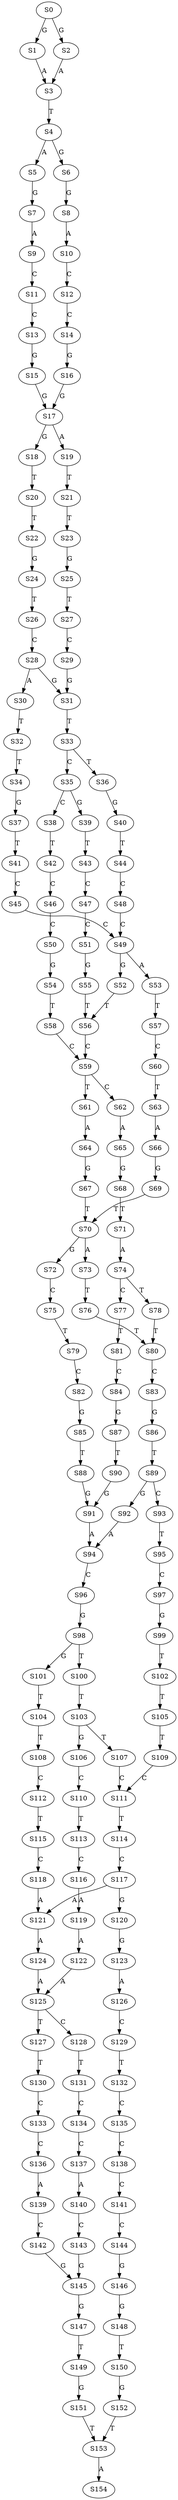 strict digraph  {
	S0 -> S1 [ label = G ];
	S0 -> S2 [ label = G ];
	S1 -> S3 [ label = A ];
	S2 -> S3 [ label = A ];
	S3 -> S4 [ label = T ];
	S4 -> S5 [ label = A ];
	S4 -> S6 [ label = G ];
	S5 -> S7 [ label = G ];
	S6 -> S8 [ label = G ];
	S7 -> S9 [ label = A ];
	S8 -> S10 [ label = A ];
	S9 -> S11 [ label = C ];
	S10 -> S12 [ label = C ];
	S11 -> S13 [ label = C ];
	S12 -> S14 [ label = C ];
	S13 -> S15 [ label = G ];
	S14 -> S16 [ label = G ];
	S15 -> S17 [ label = G ];
	S16 -> S17 [ label = G ];
	S17 -> S18 [ label = G ];
	S17 -> S19 [ label = A ];
	S18 -> S20 [ label = T ];
	S19 -> S21 [ label = T ];
	S20 -> S22 [ label = T ];
	S21 -> S23 [ label = T ];
	S22 -> S24 [ label = G ];
	S23 -> S25 [ label = G ];
	S24 -> S26 [ label = T ];
	S25 -> S27 [ label = T ];
	S26 -> S28 [ label = C ];
	S27 -> S29 [ label = C ];
	S28 -> S30 [ label = A ];
	S28 -> S31 [ label = G ];
	S29 -> S31 [ label = G ];
	S30 -> S32 [ label = T ];
	S31 -> S33 [ label = T ];
	S32 -> S34 [ label = T ];
	S33 -> S35 [ label = C ];
	S33 -> S36 [ label = T ];
	S34 -> S37 [ label = G ];
	S35 -> S38 [ label = C ];
	S35 -> S39 [ label = G ];
	S36 -> S40 [ label = G ];
	S37 -> S41 [ label = T ];
	S38 -> S42 [ label = T ];
	S39 -> S43 [ label = T ];
	S40 -> S44 [ label = T ];
	S41 -> S45 [ label = C ];
	S42 -> S46 [ label = C ];
	S43 -> S47 [ label = C ];
	S44 -> S48 [ label = C ];
	S45 -> S49 [ label = C ];
	S46 -> S50 [ label = C ];
	S47 -> S51 [ label = C ];
	S48 -> S49 [ label = C ];
	S49 -> S52 [ label = G ];
	S49 -> S53 [ label = A ];
	S50 -> S54 [ label = G ];
	S51 -> S55 [ label = G ];
	S52 -> S56 [ label = T ];
	S53 -> S57 [ label = T ];
	S54 -> S58 [ label = T ];
	S55 -> S56 [ label = T ];
	S56 -> S59 [ label = C ];
	S57 -> S60 [ label = C ];
	S58 -> S59 [ label = C ];
	S59 -> S61 [ label = T ];
	S59 -> S62 [ label = C ];
	S60 -> S63 [ label = T ];
	S61 -> S64 [ label = A ];
	S62 -> S65 [ label = A ];
	S63 -> S66 [ label = A ];
	S64 -> S67 [ label = G ];
	S65 -> S68 [ label = G ];
	S66 -> S69 [ label = G ];
	S67 -> S70 [ label = T ];
	S68 -> S71 [ label = T ];
	S69 -> S70 [ label = T ];
	S70 -> S72 [ label = G ];
	S70 -> S73 [ label = A ];
	S71 -> S74 [ label = A ];
	S72 -> S75 [ label = C ];
	S73 -> S76 [ label = T ];
	S74 -> S77 [ label = C ];
	S74 -> S78 [ label = T ];
	S75 -> S79 [ label = T ];
	S76 -> S80 [ label = T ];
	S77 -> S81 [ label = T ];
	S78 -> S80 [ label = T ];
	S79 -> S82 [ label = C ];
	S80 -> S83 [ label = C ];
	S81 -> S84 [ label = C ];
	S82 -> S85 [ label = G ];
	S83 -> S86 [ label = G ];
	S84 -> S87 [ label = G ];
	S85 -> S88 [ label = T ];
	S86 -> S89 [ label = T ];
	S87 -> S90 [ label = T ];
	S88 -> S91 [ label = G ];
	S89 -> S92 [ label = G ];
	S89 -> S93 [ label = C ];
	S90 -> S91 [ label = G ];
	S91 -> S94 [ label = A ];
	S92 -> S94 [ label = A ];
	S93 -> S95 [ label = T ];
	S94 -> S96 [ label = C ];
	S95 -> S97 [ label = C ];
	S96 -> S98 [ label = G ];
	S97 -> S99 [ label = G ];
	S98 -> S100 [ label = T ];
	S98 -> S101 [ label = G ];
	S99 -> S102 [ label = T ];
	S100 -> S103 [ label = T ];
	S101 -> S104 [ label = T ];
	S102 -> S105 [ label = T ];
	S103 -> S106 [ label = G ];
	S103 -> S107 [ label = T ];
	S104 -> S108 [ label = T ];
	S105 -> S109 [ label = T ];
	S106 -> S110 [ label = C ];
	S107 -> S111 [ label = C ];
	S108 -> S112 [ label = C ];
	S109 -> S111 [ label = C ];
	S110 -> S113 [ label = T ];
	S111 -> S114 [ label = T ];
	S112 -> S115 [ label = T ];
	S113 -> S116 [ label = C ];
	S114 -> S117 [ label = C ];
	S115 -> S118 [ label = C ];
	S116 -> S119 [ label = A ];
	S117 -> S120 [ label = G ];
	S117 -> S121 [ label = A ];
	S118 -> S121 [ label = A ];
	S119 -> S122 [ label = A ];
	S120 -> S123 [ label = G ];
	S121 -> S124 [ label = A ];
	S122 -> S125 [ label = A ];
	S123 -> S126 [ label = A ];
	S124 -> S125 [ label = A ];
	S125 -> S127 [ label = T ];
	S125 -> S128 [ label = C ];
	S126 -> S129 [ label = C ];
	S127 -> S130 [ label = T ];
	S128 -> S131 [ label = T ];
	S129 -> S132 [ label = T ];
	S130 -> S133 [ label = C ];
	S131 -> S134 [ label = C ];
	S132 -> S135 [ label = C ];
	S133 -> S136 [ label = C ];
	S134 -> S137 [ label = C ];
	S135 -> S138 [ label = C ];
	S136 -> S139 [ label = A ];
	S137 -> S140 [ label = A ];
	S138 -> S141 [ label = C ];
	S139 -> S142 [ label = C ];
	S140 -> S143 [ label = C ];
	S141 -> S144 [ label = C ];
	S142 -> S145 [ label = G ];
	S143 -> S145 [ label = G ];
	S144 -> S146 [ label = G ];
	S145 -> S147 [ label = G ];
	S146 -> S148 [ label = G ];
	S147 -> S149 [ label = T ];
	S148 -> S150 [ label = T ];
	S149 -> S151 [ label = G ];
	S150 -> S152 [ label = G ];
	S151 -> S153 [ label = T ];
	S152 -> S153 [ label = T ];
	S153 -> S154 [ label = A ];
}
